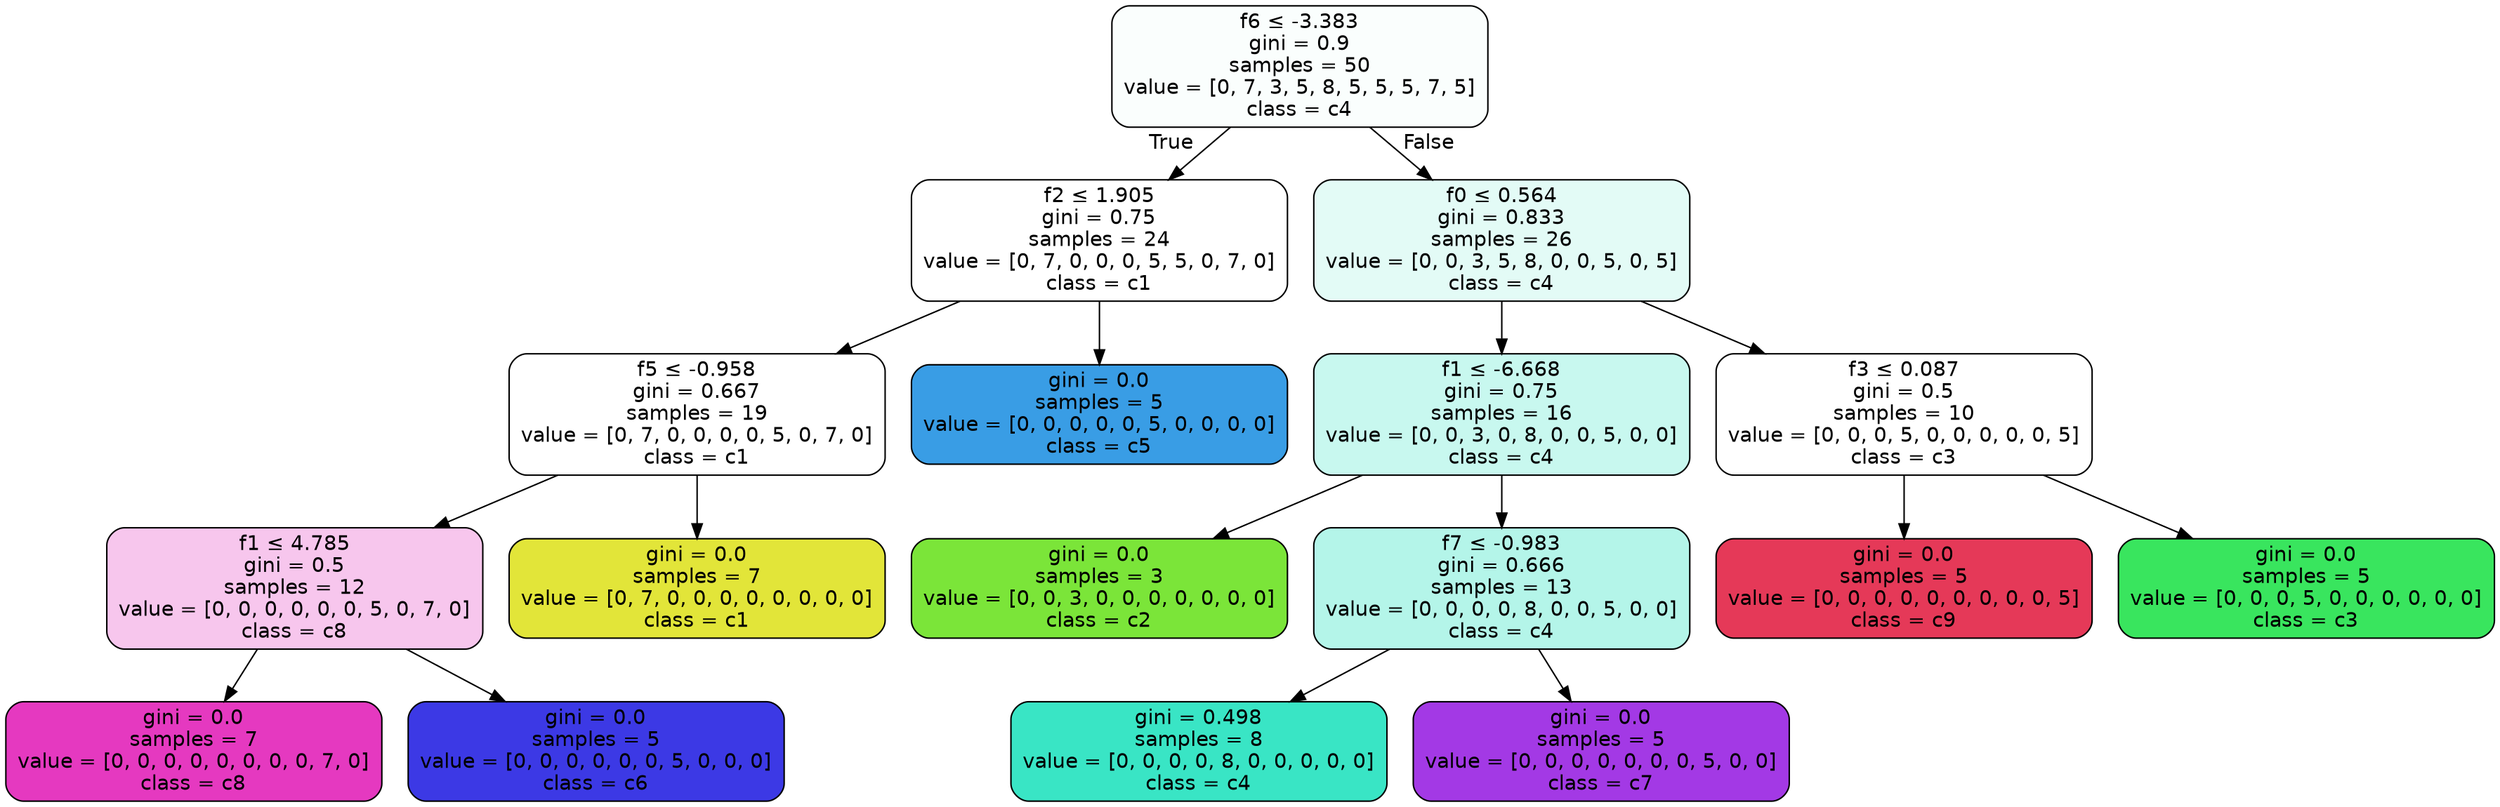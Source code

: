 digraph Tree {
node [shape=box, style="filled, rounded", color="black", fontname=helvetica] ;
edge [fontname=helvetica] ;
0 [label=<f6 &le; -3.383<br/>gini = 0.9<br/>samples = 50<br/>value = [0, 7, 3, 5, 8, 5, 5, 5, 7, 5]<br/>class = c4>, fillcolor="#39e5c506"] ;
1 [label=<f2 &le; 1.905<br/>gini = 0.75<br/>samples = 24<br/>value = [0, 7, 0, 0, 0, 5, 5, 0, 7, 0]<br/>class = c1>, fillcolor="#e2e53900"] ;
0 -> 1 [labeldistance=2.5, labelangle=45, headlabel="True"] ;
2 [label=<f5 &le; -0.958<br/>gini = 0.667<br/>samples = 19<br/>value = [0, 7, 0, 0, 0, 0, 5, 0, 7, 0]<br/>class = c1>, fillcolor="#e2e53900"] ;
1 -> 2 ;
3 [label=<f1 &le; 4.785<br/>gini = 0.5<br/>samples = 12<br/>value = [0, 0, 0, 0, 0, 0, 5, 0, 7, 0]<br/>class = c8>, fillcolor="#e539c049"] ;
2 -> 3 ;
4 [label=<gini = 0.0<br/>samples = 7<br/>value = [0, 0, 0, 0, 0, 0, 0, 0, 7, 0]<br/>class = c8>, fillcolor="#e539c0ff"] ;
3 -> 4 ;
5 [label=<gini = 0.0<br/>samples = 5<br/>value = [0, 0, 0, 0, 0, 0, 5, 0, 0, 0]<br/>class = c6>, fillcolor="#3c39e5ff"] ;
3 -> 5 ;
6 [label=<gini = 0.0<br/>samples = 7<br/>value = [0, 7, 0, 0, 0, 0, 0, 0, 0, 0]<br/>class = c1>, fillcolor="#e2e539ff"] ;
2 -> 6 ;
7 [label=<gini = 0.0<br/>samples = 5<br/>value = [0, 0, 0, 0, 0, 5, 0, 0, 0, 0]<br/>class = c5>, fillcolor="#399de5ff"] ;
1 -> 7 ;
8 [label=<f0 &le; 0.564<br/>gini = 0.833<br/>samples = 26<br/>value = [0, 0, 3, 5, 8, 0, 0, 5, 0, 5]<br/>class = c4>, fillcolor="#39e5c524"] ;
0 -> 8 [labeldistance=2.5, labelangle=-45, headlabel="False"] ;
9 [label=<f1 &le; -6.668<br/>gini = 0.75<br/>samples = 16<br/>value = [0, 0, 3, 0, 8, 0, 0, 5, 0, 0]<br/>class = c4>, fillcolor="#39e5c546"] ;
8 -> 9 ;
10 [label=<gini = 0.0<br/>samples = 3<br/>value = [0, 0, 3, 0, 0, 0, 0, 0, 0, 0]<br/>class = c2>, fillcolor="#7be539ff"] ;
9 -> 10 ;
11 [label=<f7 &le; -0.983<br/>gini = 0.666<br/>samples = 13<br/>value = [0, 0, 0, 0, 8, 0, 0, 5, 0, 0]<br/>class = c4>, fillcolor="#39e5c560"] ;
9 -> 11 ;
12 [label=<gini = 0.498<br/>samples = 8<br/>value = [0, 0, 0, 0, 8, 0, 0, 0, 0, 0]<br/>class = c4>, fillcolor="#39e5c5ff"] ;
11 -> 12 ;
13 [label=<gini = 0.0<br/>samples = 5<br/>value = [0, 0, 0, 0, 0, 0, 0, 5, 0, 0]<br/>class = c7>, fillcolor="#a339e5ff"] ;
11 -> 13 ;
14 [label=<f3 &le; 0.087<br/>gini = 0.5<br/>samples = 10<br/>value = [0, 0, 0, 5, 0, 0, 0, 0, 0, 5]<br/>class = c3>, fillcolor="#39e55e00"] ;
8 -> 14 ;
15 [label=<gini = 0.0<br/>samples = 5<br/>value = [0, 0, 0, 0, 0, 0, 0, 0, 0, 5]<br/>class = c9>, fillcolor="#e53958ff"] ;
14 -> 15 ;
16 [label=<gini = 0.0<br/>samples = 5<br/>value = [0, 0, 0, 5, 0, 0, 0, 0, 0, 0]<br/>class = c3>, fillcolor="#39e55eff"] ;
14 -> 16 ;
}
